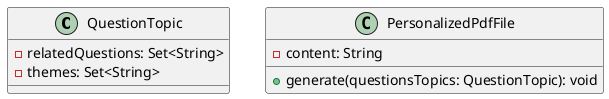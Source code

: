 @startuml
class QuestionTopic {
  - relatedQuestions: Set<String>
  - themes: Set<String>
}

class PersonalizedPdfFile {
  - content: String
  + generate(questionsTopics: QuestionTopic): void
}
@enduml